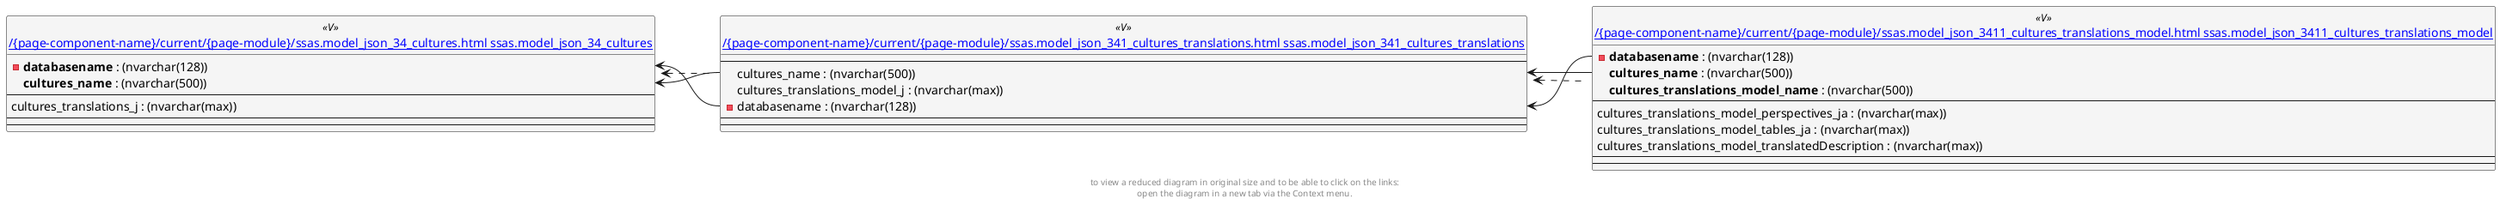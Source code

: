 @startuml
left to right direction
'top to bottom direction
hide circle
'avoide "." issues:
set namespaceSeparator none


skinparam class {
  BackgroundColor White
  BackgroundColor<<FN>> Yellow
  BackgroundColor<<FS>> Yellow
  BackgroundColor<<FT>> LightGray
  BackgroundColor<<IF>> Yellow
  BackgroundColor<<IS>> Yellow
  BackgroundColor<<P>> Aqua
  BackgroundColor<<PC>> Aqua
  BackgroundColor<<SN>> Yellow
  BackgroundColor<<SO>> SlateBlue
  BackgroundColor<<TF>> LightGray
  BackgroundColor<<TR>> Tomato
  BackgroundColor<<U>> White
  BackgroundColor<<V>> WhiteSmoke
  BackgroundColor<<X>> Aqua
}


entity "[[{site-url}/{page-component-name}/current/{page-module}/ssas.model_json_34_cultures.html ssas.model_json_34_cultures]]" as ssas.model_json_34_cultures << V >> {
  - **databasename** : (nvarchar(128))
  **cultures_name** : (nvarchar(500))
  --
  cultures_translations_j : (nvarchar(max))
  --
  --
}

entity "[[{site-url}/{page-component-name}/current/{page-module}/ssas.model_json_341_cultures_translations.html ssas.model_json_341_cultures_translations]]" as ssas.model_json_341_cultures_translations << V >> {
  --
  cultures_name : (nvarchar(500))
  cultures_translations_model_j : (nvarchar(max))
  - databasename : (nvarchar(128))
  --
  --
}

entity "[[{site-url}/{page-component-name}/current/{page-module}/ssas.model_json_3411_cultures_translations_model.html ssas.model_json_3411_cultures_translations_model]]" as ssas.model_json_3411_cultures_translations_model << V >> {
  - **databasename** : (nvarchar(128))
  **cultures_name** : (nvarchar(500))
  **cultures_translations_model_name** : (nvarchar(500))
  --
  cultures_translations_model_perspectives_ja : (nvarchar(max))
  cultures_translations_model_tables_ja : (nvarchar(max))
  cultures_translations_model_translatedDescription : (nvarchar(max))
  --
  --
}

ssas.model_json_34_cultures <.. ssas.model_json_341_cultures_translations
ssas.model_json_341_cultures_translations <.. ssas.model_json_3411_cultures_translations_model
ssas.model_json_34_cultures::cultures_name <-- ssas.model_json_341_cultures_translations::cultures_name
ssas.model_json_34_cultures::databasename <-- ssas.model_json_341_cultures_translations::databasename
ssas.model_json_341_cultures_translations::cultures_name <-- ssas.model_json_3411_cultures_translations_model::cultures_name
ssas.model_json_341_cultures_translations::databasename <-- ssas.model_json_3411_cultures_translations_model::databasename
footer
to view a reduced diagram in original size and to be able to click on the links:
open the diagram in a new tab via the Context menu.
end footer

@enduml

